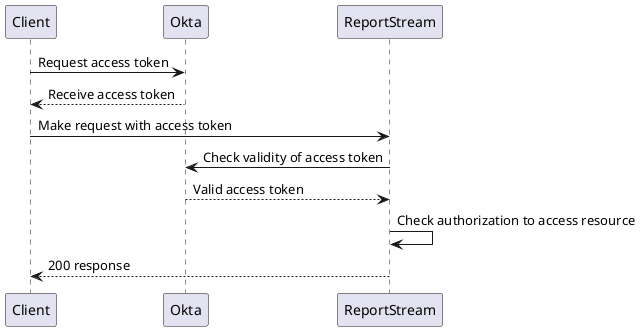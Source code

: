 @startuml
Client -> Okta: Request access token
Okta --> Client: Receive access token
Client -> ReportStream: Make request with access token
ReportStream -> Okta: Check validity of access token
Okta --> ReportStream: Valid access token
ReportStream -> ReportStream: Check authorization to access resource
ReportStream --> Client: 200 response
@enduml